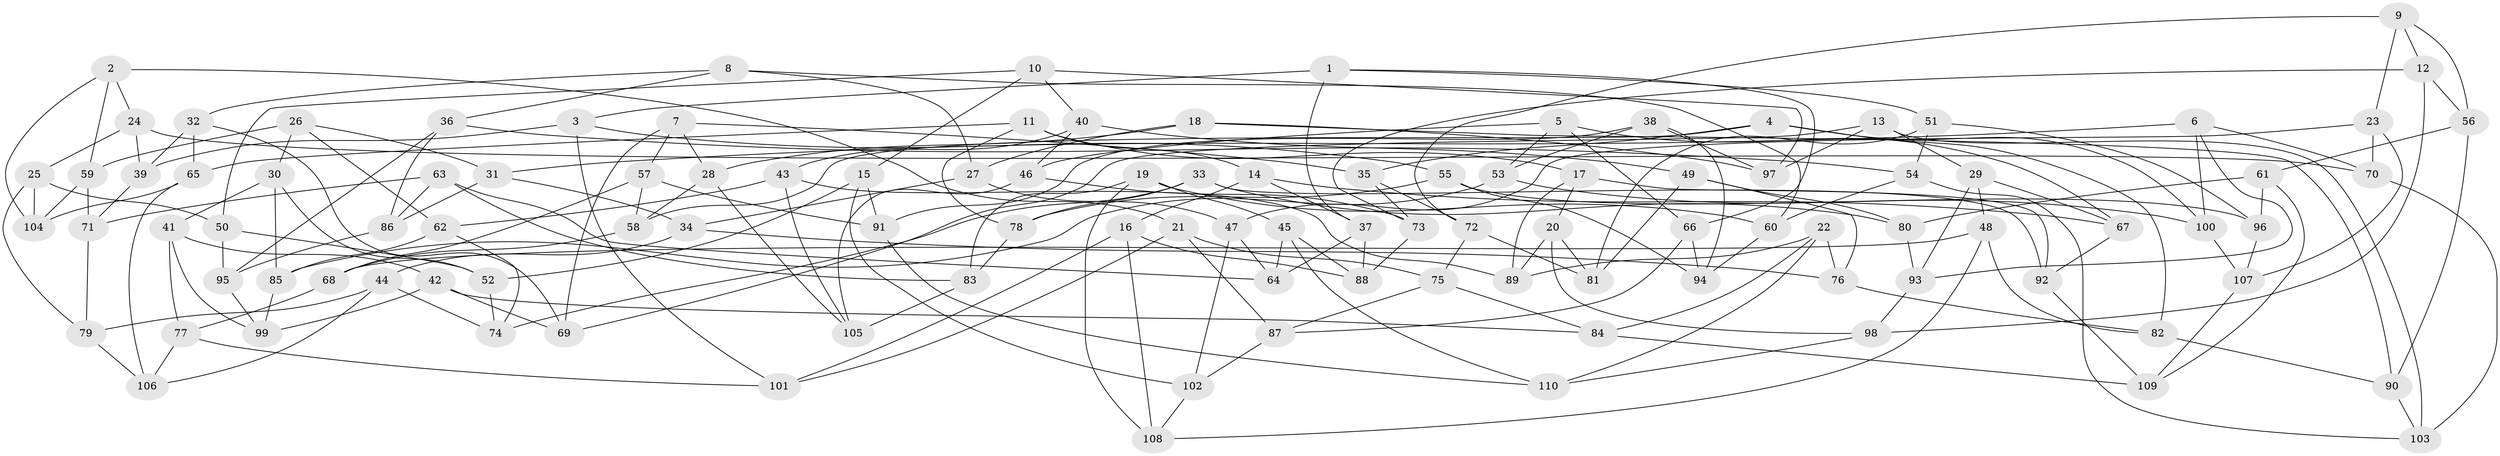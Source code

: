 // Generated by graph-tools (version 1.1) at 2025/26/03/09/25 03:26:49]
// undirected, 110 vertices, 220 edges
graph export_dot {
graph [start="1"]
  node [color=gray90,style=filled];
  1;
  2;
  3;
  4;
  5;
  6;
  7;
  8;
  9;
  10;
  11;
  12;
  13;
  14;
  15;
  16;
  17;
  18;
  19;
  20;
  21;
  22;
  23;
  24;
  25;
  26;
  27;
  28;
  29;
  30;
  31;
  32;
  33;
  34;
  35;
  36;
  37;
  38;
  39;
  40;
  41;
  42;
  43;
  44;
  45;
  46;
  47;
  48;
  49;
  50;
  51;
  52;
  53;
  54;
  55;
  56;
  57;
  58;
  59;
  60;
  61;
  62;
  63;
  64;
  65;
  66;
  67;
  68;
  69;
  70;
  71;
  72;
  73;
  74;
  75;
  76;
  77;
  78;
  79;
  80;
  81;
  82;
  83;
  84;
  85;
  86;
  87;
  88;
  89;
  90;
  91;
  92;
  93;
  94;
  95;
  96;
  97;
  98;
  99;
  100;
  101;
  102;
  103;
  104;
  105;
  106;
  107;
  108;
  109;
  110;
  1 -- 37;
  1 -- 3;
  1 -- 66;
  1 -- 51;
  2 -- 59;
  2 -- 104;
  2 -- 21;
  2 -- 24;
  3 -- 55;
  3 -- 39;
  3 -- 101;
  4 -- 35;
  4 -- 58;
  4 -- 82;
  4 -- 100;
  5 -- 66;
  5 -- 53;
  5 -- 67;
  5 -- 46;
  6 -- 31;
  6 -- 70;
  6 -- 100;
  6 -- 93;
  7 -- 28;
  7 -- 57;
  7 -- 69;
  7 -- 35;
  8 -- 27;
  8 -- 36;
  8 -- 60;
  8 -- 32;
  9 -- 56;
  9 -- 72;
  9 -- 23;
  9 -- 12;
  10 -- 97;
  10 -- 15;
  10 -- 40;
  10 -- 50;
  11 -- 65;
  11 -- 17;
  11 -- 78;
  11 -- 14;
  12 -- 98;
  12 -- 73;
  12 -- 56;
  13 -- 97;
  13 -- 103;
  13 -- 29;
  13 -- 69;
  14 -- 16;
  14 -- 67;
  14 -- 37;
  15 -- 52;
  15 -- 102;
  15 -- 91;
  16 -- 108;
  16 -- 101;
  16 -- 88;
  17 -- 20;
  17 -- 89;
  17 -- 92;
  18 -- 97;
  18 -- 28;
  18 -- 27;
  18 -- 90;
  19 -- 108;
  19 -- 83;
  19 -- 60;
  19 -- 45;
  20 -- 89;
  20 -- 81;
  20 -- 98;
  21 -- 87;
  21 -- 101;
  21 -- 75;
  22 -- 110;
  22 -- 84;
  22 -- 89;
  22 -- 76;
  23 -- 47;
  23 -- 107;
  23 -- 70;
  24 -- 39;
  24 -- 25;
  24 -- 70;
  25 -- 50;
  25 -- 104;
  25 -- 79;
  26 -- 59;
  26 -- 62;
  26 -- 30;
  26 -- 31;
  27 -- 34;
  27 -- 47;
  28 -- 58;
  28 -- 105;
  29 -- 48;
  29 -- 93;
  29 -- 67;
  30 -- 85;
  30 -- 41;
  30 -- 52;
  31 -- 86;
  31 -- 34;
  32 -- 69;
  32 -- 39;
  32 -- 65;
  33 -- 78;
  33 -- 80;
  33 -- 74;
  33 -- 92;
  34 -- 44;
  34 -- 76;
  35 -- 73;
  35 -- 72;
  36 -- 86;
  36 -- 95;
  36 -- 54;
  37 -- 64;
  37 -- 88;
  38 -- 91;
  38 -- 53;
  38 -- 94;
  38 -- 97;
  39 -- 71;
  40 -- 46;
  40 -- 49;
  40 -- 43;
  41 -- 42;
  41 -- 77;
  41 -- 99;
  42 -- 69;
  42 -- 84;
  42 -- 99;
  43 -- 105;
  43 -- 62;
  43 -- 89;
  44 -- 79;
  44 -- 74;
  44 -- 106;
  45 -- 88;
  45 -- 64;
  45 -- 110;
  46 -- 73;
  46 -- 105;
  47 -- 64;
  47 -- 102;
  48 -- 68;
  48 -- 82;
  48 -- 108;
  49 -- 80;
  49 -- 81;
  49 -- 76;
  50 -- 52;
  50 -- 95;
  51 -- 81;
  51 -- 54;
  51 -- 96;
  52 -- 74;
  53 -- 85;
  53 -- 100;
  54 -- 60;
  54 -- 103;
  55 -- 96;
  55 -- 78;
  55 -- 94;
  56 -- 90;
  56 -- 61;
  57 -- 58;
  57 -- 91;
  57 -- 68;
  58 -- 68;
  59 -- 104;
  59 -- 71;
  60 -- 94;
  61 -- 109;
  61 -- 96;
  61 -- 80;
  62 -- 85;
  62 -- 74;
  63 -- 64;
  63 -- 71;
  63 -- 83;
  63 -- 86;
  65 -- 104;
  65 -- 106;
  66 -- 87;
  66 -- 94;
  67 -- 92;
  68 -- 77;
  70 -- 103;
  71 -- 79;
  72 -- 75;
  72 -- 81;
  73 -- 88;
  75 -- 87;
  75 -- 84;
  76 -- 82;
  77 -- 101;
  77 -- 106;
  78 -- 83;
  79 -- 106;
  80 -- 93;
  82 -- 90;
  83 -- 105;
  84 -- 109;
  85 -- 99;
  86 -- 95;
  87 -- 102;
  90 -- 103;
  91 -- 110;
  92 -- 109;
  93 -- 98;
  95 -- 99;
  96 -- 107;
  98 -- 110;
  100 -- 107;
  102 -- 108;
  107 -- 109;
}

